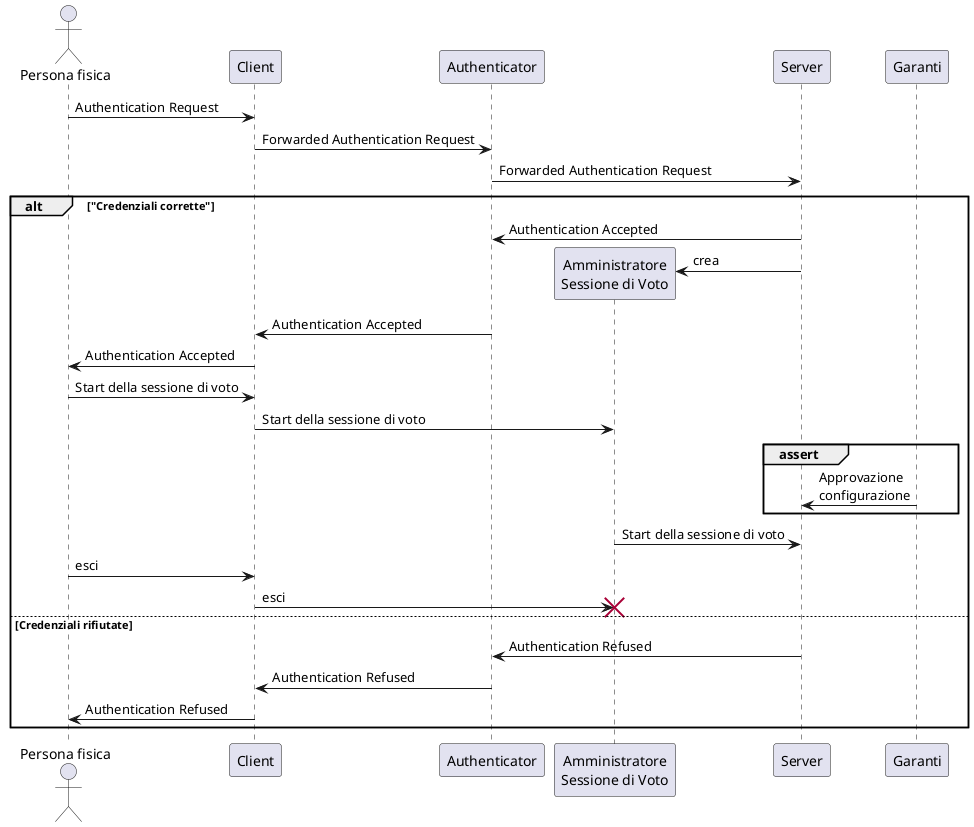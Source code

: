 @startuml
actor "Persona fisica" as P
participant "Client" as C
participant "Authenticator" as A  
participant "Amministratore\nSessione di Voto" as ASess
participant "Server" as S 
participant "Garanti" as G

P -> C : Authentication Request
C -> A : Forwarded Authentication Request
A -> S : Forwarded Authentication Request


alt "Credenziali corrette"

        S -> A: Authentication Accepted
	S -> ASess **: crea
        A -> C: Authentication Accepted
        C -> P: Authentication Accepted
	P -> C: Start della sessione di voto
	C -> ASess: Start della sessione di voto
    	group assert 
		G -> S: Approvazione\nconfigurazione
   	end
	ASess -> S: Start della sessione di voto
	P -> C: esci
	C -> ASess !!: esci


else Credenziali rifiutate

    S -> A: Authentication Refused
    A -> C: Authentication Refused
    C -> P: Authentication Refused

end
@enduml

else Credenziali rifiutate

    S -> A: Authentication Refused

end
@enduml
